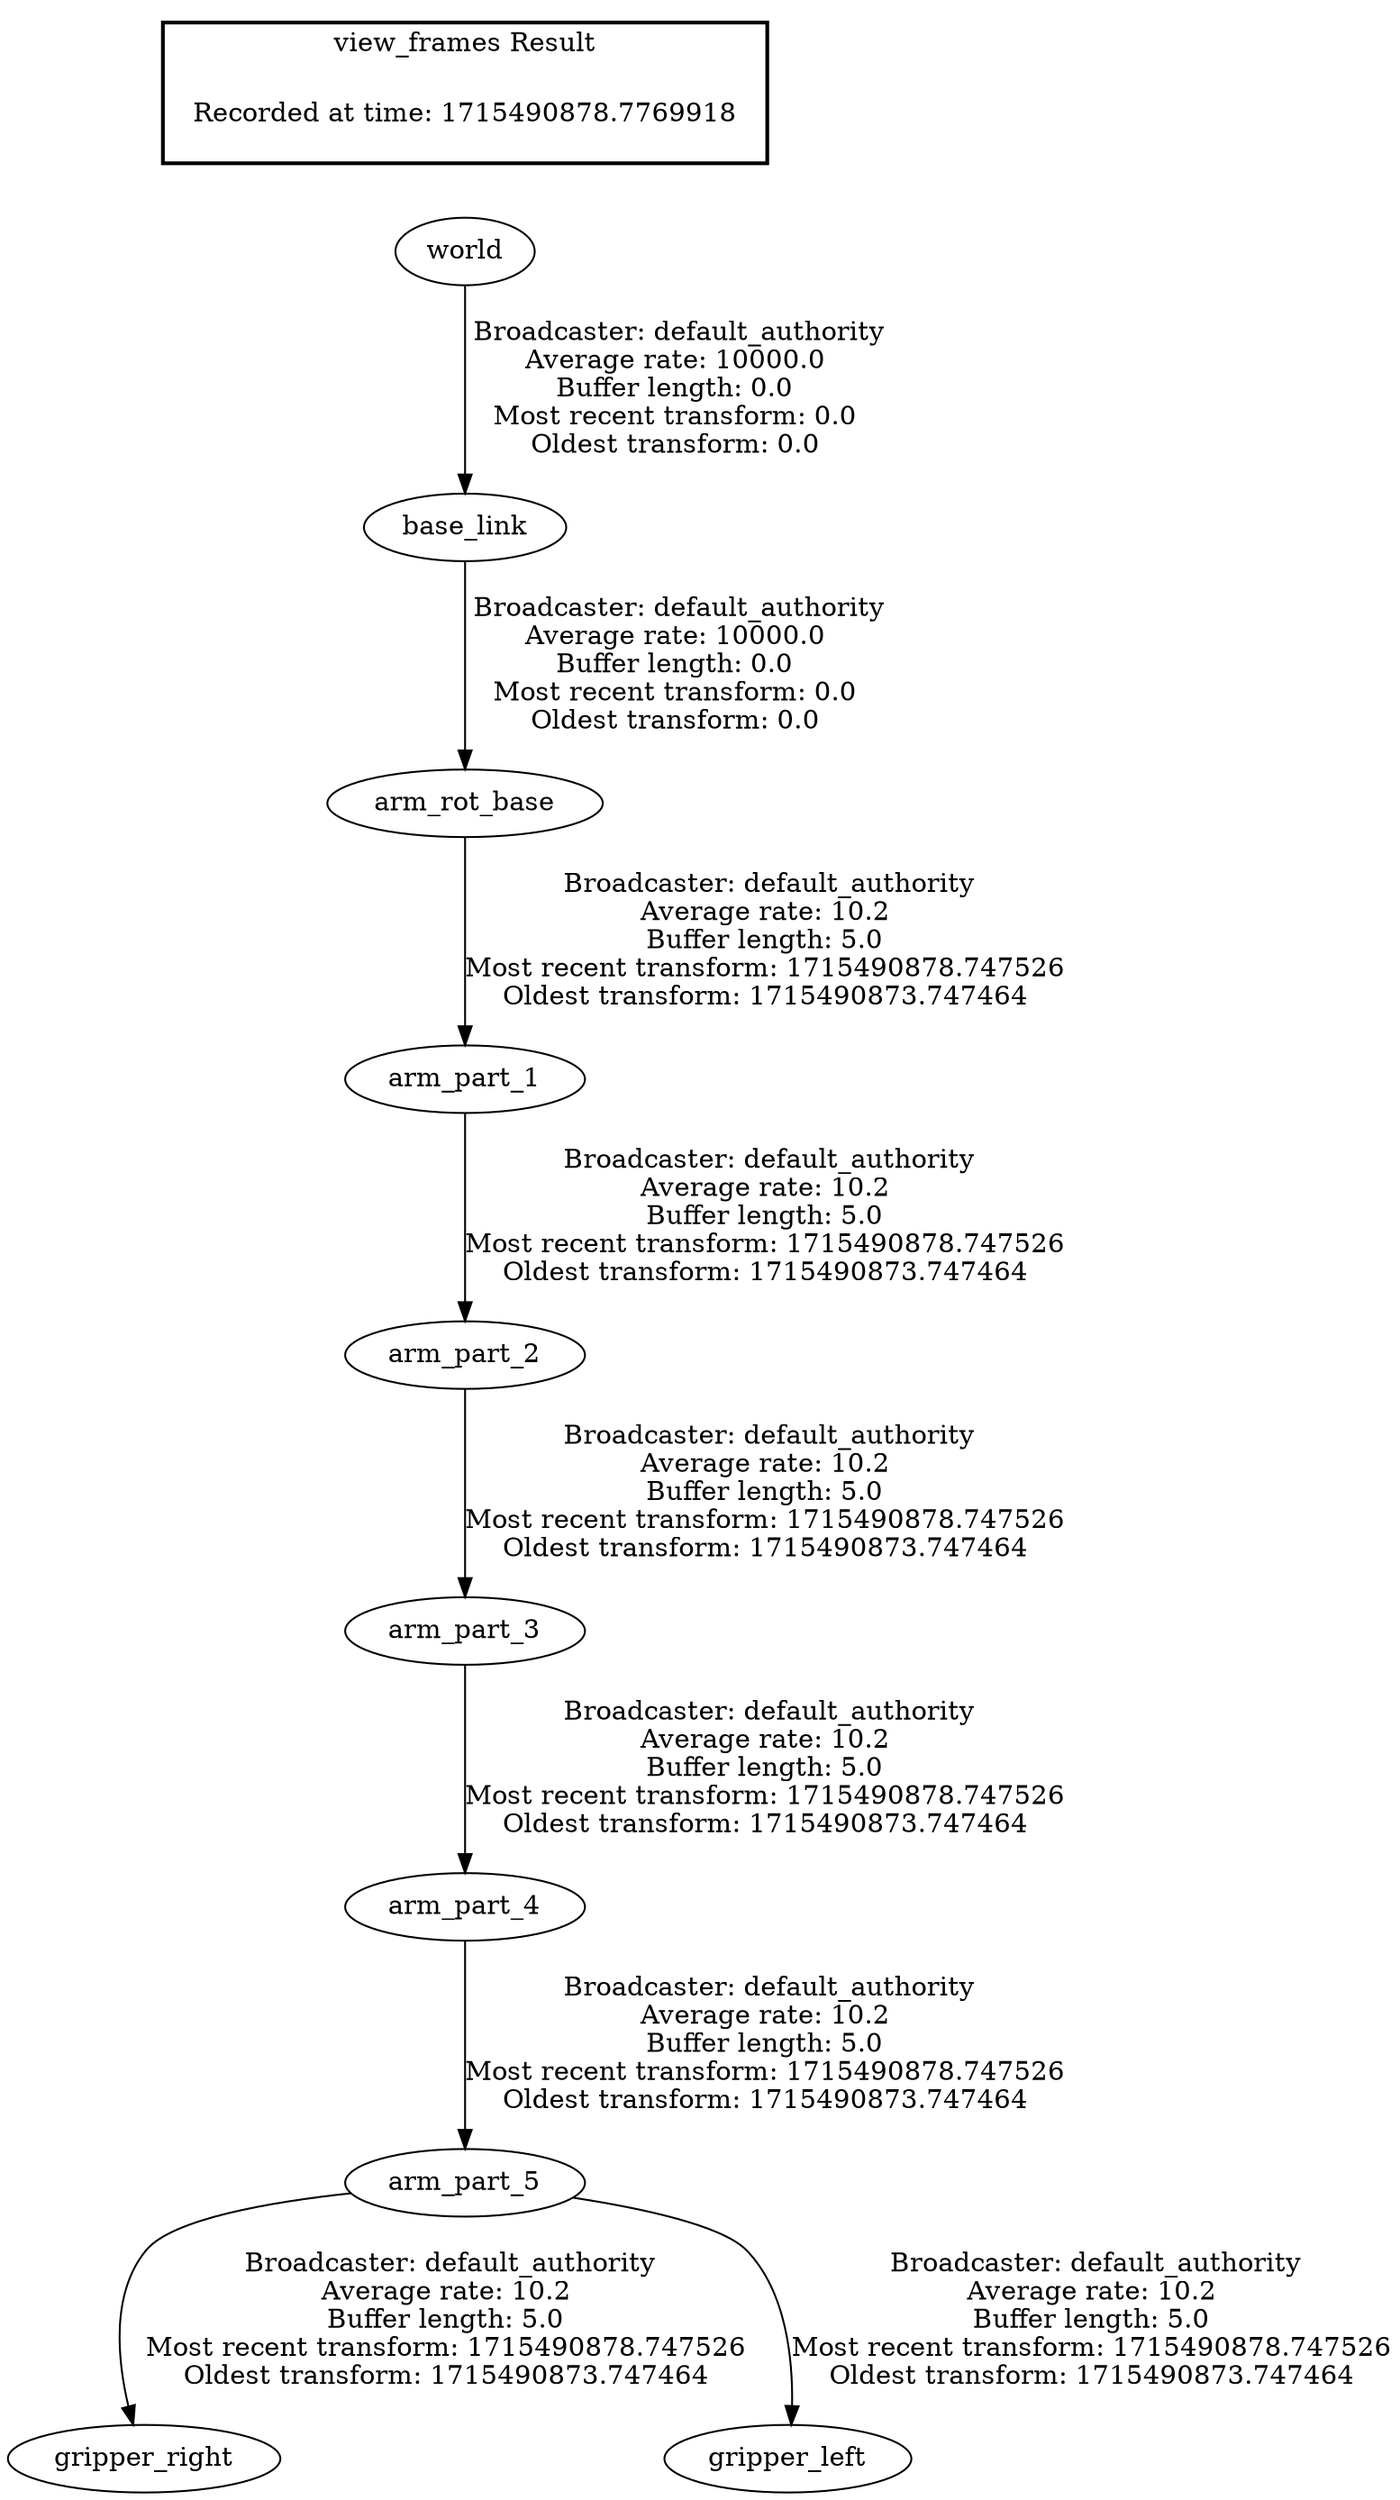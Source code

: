 digraph G {
"base_link" -> "arm_rot_base"[label=" Broadcaster: default_authority\nAverage rate: 10000.0\nBuffer length: 0.0\nMost recent transform: 0.0\nOldest transform: 0.0\n"];
"world" -> "base_link"[label=" Broadcaster: default_authority\nAverage rate: 10000.0\nBuffer length: 0.0\nMost recent transform: 0.0\nOldest transform: 0.0\n"];
"arm_rot_base" -> "arm_part_1"[label=" Broadcaster: default_authority\nAverage rate: 10.2\nBuffer length: 5.0\nMost recent transform: 1715490878.747526\nOldest transform: 1715490873.747464\n"];
"arm_part_1" -> "arm_part_2"[label=" Broadcaster: default_authority\nAverage rate: 10.2\nBuffer length: 5.0\nMost recent transform: 1715490878.747526\nOldest transform: 1715490873.747464\n"];
"arm_part_2" -> "arm_part_3"[label=" Broadcaster: default_authority\nAverage rate: 10.2\nBuffer length: 5.0\nMost recent transform: 1715490878.747526\nOldest transform: 1715490873.747464\n"];
"arm_part_3" -> "arm_part_4"[label=" Broadcaster: default_authority\nAverage rate: 10.2\nBuffer length: 5.0\nMost recent transform: 1715490878.747526\nOldest transform: 1715490873.747464\n"];
"arm_part_4" -> "arm_part_5"[label=" Broadcaster: default_authority\nAverage rate: 10.2\nBuffer length: 5.0\nMost recent transform: 1715490878.747526\nOldest transform: 1715490873.747464\n"];
"arm_part_5" -> "gripper_right"[label=" Broadcaster: default_authority\nAverage rate: 10.2\nBuffer length: 5.0\nMost recent transform: 1715490878.747526\nOldest transform: 1715490873.747464\n"];
"arm_part_5" -> "gripper_left"[label=" Broadcaster: default_authority\nAverage rate: 10.2\nBuffer length: 5.0\nMost recent transform: 1715490878.747526\nOldest transform: 1715490873.747464\n"];
edge [style=invis];
 subgraph cluster_legend { style=bold; color=black; label ="view_frames Result";
"Recorded at time: 1715490878.7769918"[ shape=plaintext ] ;
}->"world";
}